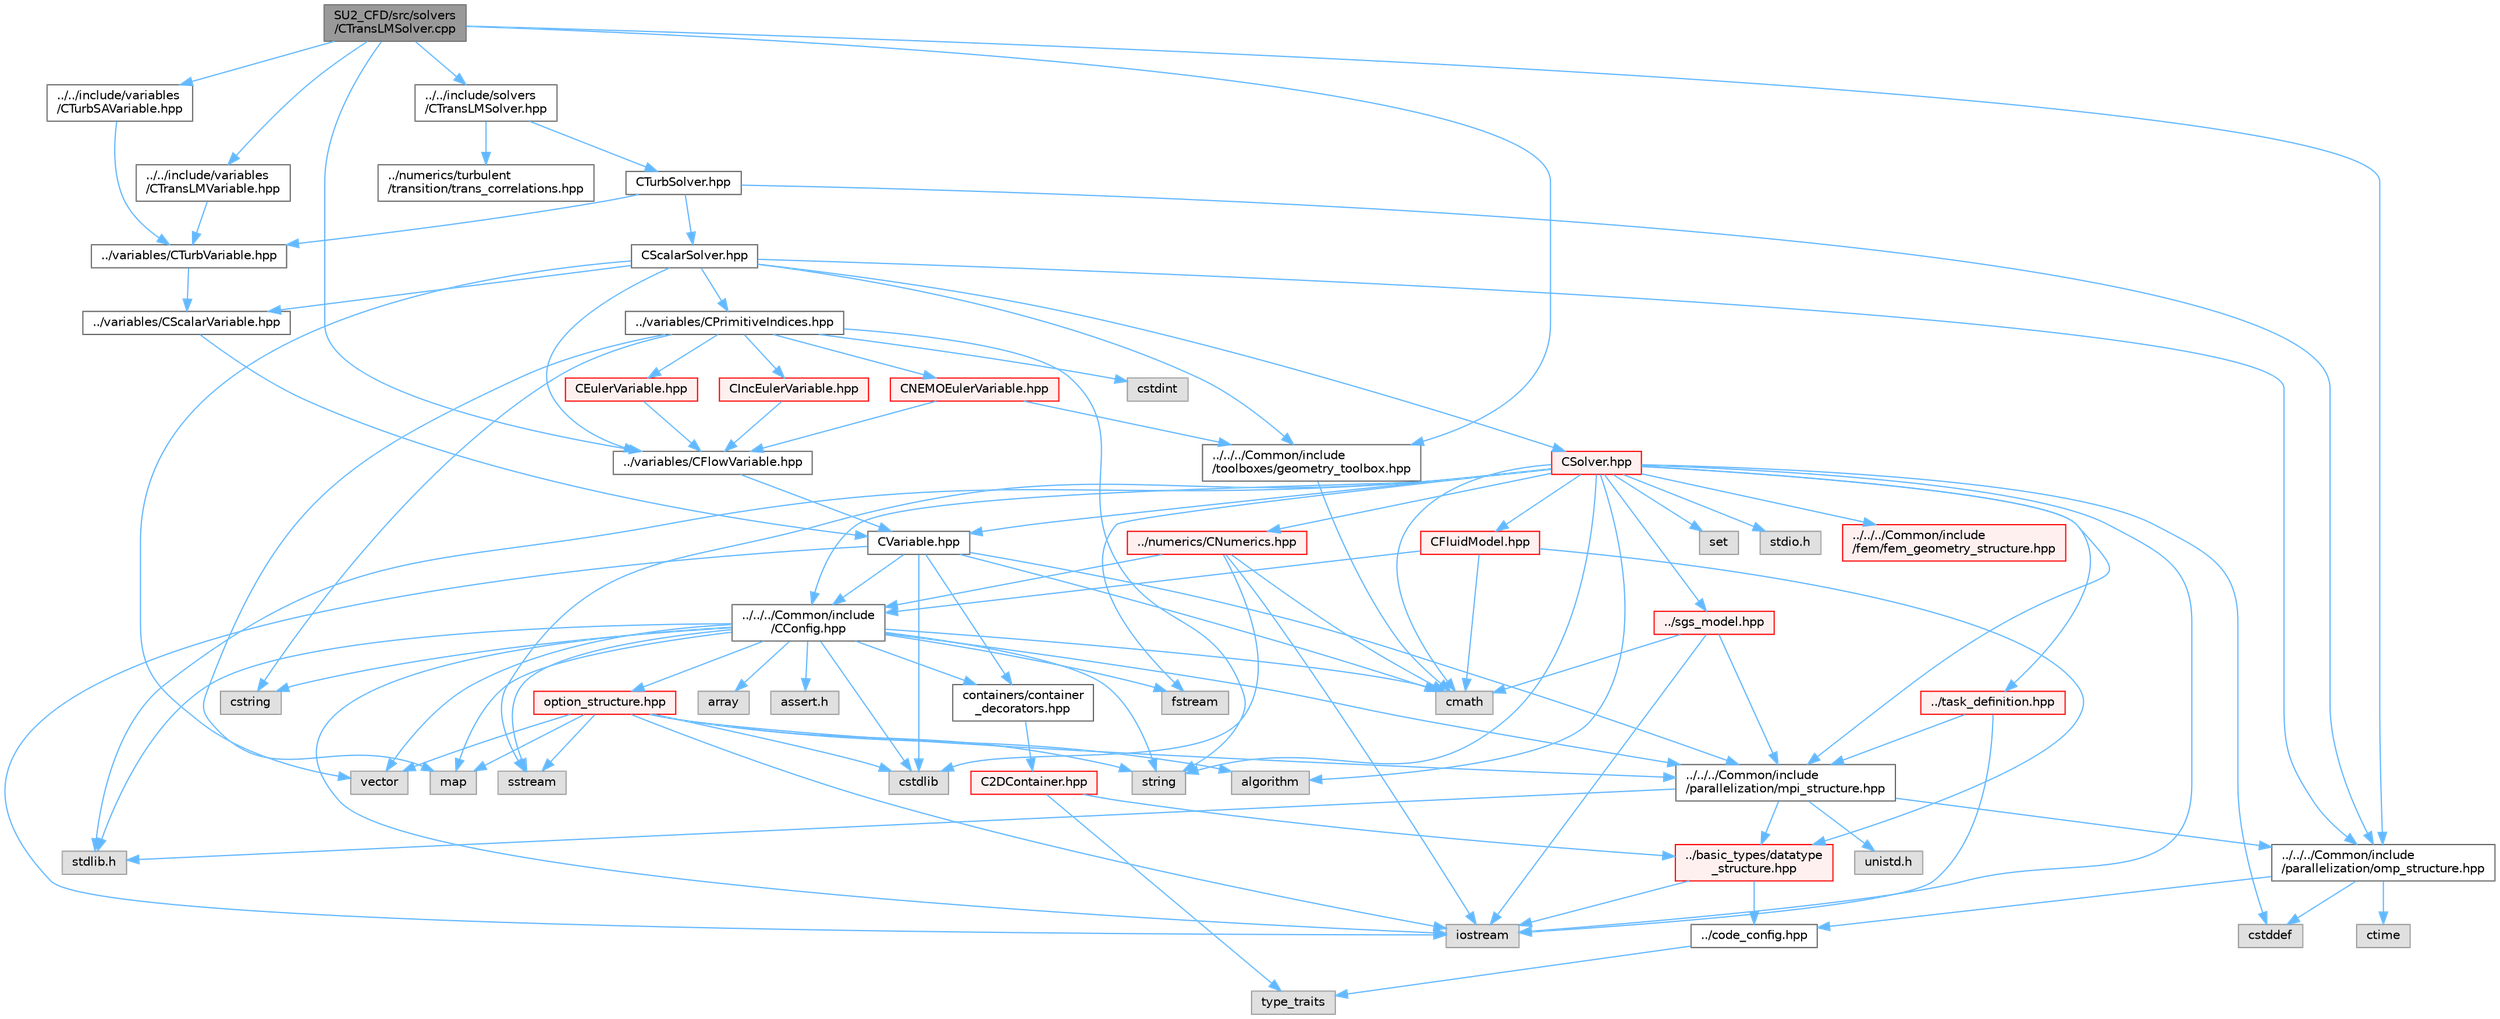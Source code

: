 digraph "SU2_CFD/src/solvers/CTransLMSolver.cpp"
{
 // LATEX_PDF_SIZE
  bgcolor="transparent";
  edge [fontname=Helvetica,fontsize=10,labelfontname=Helvetica,labelfontsize=10];
  node [fontname=Helvetica,fontsize=10,shape=box,height=0.2,width=0.4];
  Node1 [id="Node000001",label="SU2_CFD/src/solvers\l/CTransLMSolver.cpp",height=0.2,width=0.4,color="gray40", fillcolor="grey60", style="filled", fontcolor="black",tooltip="Main subroutines for Langtry-Menter Transition model solver."];
  Node1 -> Node2 [id="edge1_Node000001_Node000002",color="steelblue1",style="solid",tooltip=" "];
  Node2 [id="Node000002",label="../../include/solvers\l/CTransLMSolver.hpp",height=0.2,width=0.4,color="grey40", fillcolor="white", style="filled",URL="$CTransLMSolver_8hpp.html",tooltip="Headers of the CTransLMSolver class."];
  Node2 -> Node3 [id="edge2_Node000002_Node000003",color="steelblue1",style="solid",tooltip=" "];
  Node3 [id="Node000003",label="CTurbSolver.hpp",height=0.2,width=0.4,color="grey40", fillcolor="white", style="filled",URL="$CTurbSolver_8hpp.html",tooltip="Headers of the CTurbSolver class."];
  Node3 -> Node4 [id="edge3_Node000003_Node000004",color="steelblue1",style="solid",tooltip=" "];
  Node4 [id="Node000004",label="CScalarSolver.hpp",height=0.2,width=0.4,color="grey40", fillcolor="white", style="filled",URL="$CScalarSolver_8hpp.html",tooltip="Headers of the CScalarSolver class."];
  Node4 -> Node5 [id="edge4_Node000004_Node000005",color="steelblue1",style="solid",tooltip=" "];
  Node5 [id="Node000005",label="vector",height=0.2,width=0.4,color="grey60", fillcolor="#E0E0E0", style="filled",tooltip=" "];
  Node4 -> Node6 [id="edge5_Node000004_Node000006",color="steelblue1",style="solid",tooltip=" "];
  Node6 [id="Node000006",label="../../../Common/include\l/parallelization/omp_structure.hpp",height=0.2,width=0.4,color="grey40", fillcolor="white", style="filled",URL="$omp__structure_8hpp.html",tooltip="OpenMP interface header, provides compatibility functions if the code is built without OpenMP support..."];
  Node6 -> Node7 [id="edge6_Node000006_Node000007",color="steelblue1",style="solid",tooltip=" "];
  Node7 [id="Node000007",label="cstddef",height=0.2,width=0.4,color="grey60", fillcolor="#E0E0E0", style="filled",tooltip=" "];
  Node6 -> Node8 [id="edge7_Node000006_Node000008",color="steelblue1",style="solid",tooltip=" "];
  Node8 [id="Node000008",label="../code_config.hpp",height=0.2,width=0.4,color="grey40", fillcolor="white", style="filled",URL="$code__config_8hpp.html",tooltip="Header file for collecting common macros, definitions and type configurations."];
  Node8 -> Node9 [id="edge8_Node000008_Node000009",color="steelblue1",style="solid",tooltip=" "];
  Node9 [id="Node000009",label="type_traits",height=0.2,width=0.4,color="grey60", fillcolor="#E0E0E0", style="filled",tooltip=" "];
  Node6 -> Node10 [id="edge9_Node000006_Node000010",color="steelblue1",style="solid",tooltip=" "];
  Node10 [id="Node000010",label="ctime",height=0.2,width=0.4,color="grey60", fillcolor="#E0E0E0", style="filled",tooltip=" "];
  Node4 -> Node11 [id="edge10_Node000004_Node000011",color="steelblue1",style="solid",tooltip=" "];
  Node11 [id="Node000011",label="../../../Common/include\l/toolboxes/geometry_toolbox.hpp",height=0.2,width=0.4,color="grey40", fillcolor="white", style="filled",URL="$geometry__toolbox_8hpp.html",tooltip="Collection of common lightweight geometry-oriented methods."];
  Node11 -> Node12 [id="edge11_Node000011_Node000012",color="steelblue1",style="solid",tooltip=" "];
  Node12 [id="Node000012",label="cmath",height=0.2,width=0.4,color="grey60", fillcolor="#E0E0E0", style="filled",tooltip=" "];
  Node4 -> Node13 [id="edge12_Node000004_Node000013",color="steelblue1",style="solid",tooltip=" "];
  Node13 [id="Node000013",label="../variables/CScalarVariable.hpp",height=0.2,width=0.4,color="grey40", fillcolor="white", style="filled",URL="$CScalarVariable_8hpp.html",tooltip="Base class for defining the shared variables of scalar solvers."];
  Node13 -> Node14 [id="edge13_Node000013_Node000014",color="steelblue1",style="solid",tooltip=" "];
  Node14 [id="Node000014",label="CVariable.hpp",height=0.2,width=0.4,color="grey40", fillcolor="white", style="filled",URL="$CVariable_8hpp.html",tooltip="Declaration and inlines of the parent class for defining problem variables, function definitions in f..."];
  Node14 -> Node15 [id="edge14_Node000014_Node000015",color="steelblue1",style="solid",tooltip=" "];
  Node15 [id="Node000015",label="../../../Common/include\l/parallelization/mpi_structure.hpp",height=0.2,width=0.4,color="grey40", fillcolor="white", style="filled",URL="$mpi__structure_8hpp.html",tooltip="Headers of the mpi interface for generalized datatypes. The subroutines and functions are in the mpi_..."];
  Node15 -> Node16 [id="edge15_Node000015_Node000016",color="steelblue1",style="solid",tooltip=" "];
  Node16 [id="Node000016",label="stdlib.h",height=0.2,width=0.4,color="grey60", fillcolor="#E0E0E0", style="filled",tooltip=" "];
  Node15 -> Node17 [id="edge16_Node000015_Node000017",color="steelblue1",style="solid",tooltip=" "];
  Node17 [id="Node000017",label="../basic_types/datatype\l_structure.hpp",height=0.2,width=0.4,color="red", fillcolor="#FFF0F0", style="filled",URL="$datatype__structure_8hpp.html",tooltip="Headers for generalized datatypes, defines an interface for AD types."];
  Node17 -> Node18 [id="edge17_Node000017_Node000018",color="steelblue1",style="solid",tooltip=" "];
  Node18 [id="Node000018",label="iostream",height=0.2,width=0.4,color="grey60", fillcolor="#E0E0E0", style="filled",tooltip=" "];
  Node17 -> Node8 [id="edge18_Node000017_Node000008",color="steelblue1",style="solid",tooltip=" "];
  Node15 -> Node22 [id="edge19_Node000015_Node000022",color="steelblue1",style="solid",tooltip=" "];
  Node22 [id="Node000022",label="unistd.h",height=0.2,width=0.4,color="grey60", fillcolor="#E0E0E0", style="filled",tooltip=" "];
  Node15 -> Node6 [id="edge20_Node000015_Node000006",color="steelblue1",style="solid",tooltip=" "];
  Node14 -> Node12 [id="edge21_Node000014_Node000012",color="steelblue1",style="solid",tooltip=" "];
  Node14 -> Node18 [id="edge22_Node000014_Node000018",color="steelblue1",style="solid",tooltip=" "];
  Node14 -> Node23 [id="edge23_Node000014_Node000023",color="steelblue1",style="solid",tooltip=" "];
  Node23 [id="Node000023",label="cstdlib",height=0.2,width=0.4,color="grey60", fillcolor="#E0E0E0", style="filled",tooltip=" "];
  Node14 -> Node24 [id="edge24_Node000014_Node000024",color="steelblue1",style="solid",tooltip=" "];
  Node24 [id="Node000024",label="../../../Common/include\l/CConfig.hpp",height=0.2,width=0.4,color="grey40", fillcolor="white", style="filled",URL="$CConfig_8hpp.html",tooltip="All the information about the definition of the physical problem. The subroutines and functions are i..."];
  Node24 -> Node15 [id="edge25_Node000024_Node000015",color="steelblue1",style="solid",tooltip=" "];
  Node24 -> Node18 [id="edge26_Node000024_Node000018",color="steelblue1",style="solid",tooltip=" "];
  Node24 -> Node23 [id="edge27_Node000024_Node000023",color="steelblue1",style="solid",tooltip=" "];
  Node24 -> Node25 [id="edge28_Node000024_Node000025",color="steelblue1",style="solid",tooltip=" "];
  Node25 [id="Node000025",label="fstream",height=0.2,width=0.4,color="grey60", fillcolor="#E0E0E0", style="filled",tooltip=" "];
  Node24 -> Node26 [id="edge29_Node000024_Node000026",color="steelblue1",style="solid",tooltip=" "];
  Node26 [id="Node000026",label="sstream",height=0.2,width=0.4,color="grey60", fillcolor="#E0E0E0", style="filled",tooltip=" "];
  Node24 -> Node27 [id="edge30_Node000024_Node000027",color="steelblue1",style="solid",tooltip=" "];
  Node27 [id="Node000027",label="string",height=0.2,width=0.4,color="grey60", fillcolor="#E0E0E0", style="filled",tooltip=" "];
  Node24 -> Node28 [id="edge31_Node000024_Node000028",color="steelblue1",style="solid",tooltip=" "];
  Node28 [id="Node000028",label="cstring",height=0.2,width=0.4,color="grey60", fillcolor="#E0E0E0", style="filled",tooltip=" "];
  Node24 -> Node5 [id="edge32_Node000024_Node000005",color="steelblue1",style="solid",tooltip=" "];
  Node24 -> Node29 [id="edge33_Node000024_Node000029",color="steelblue1",style="solid",tooltip=" "];
  Node29 [id="Node000029",label="array",height=0.2,width=0.4,color="grey60", fillcolor="#E0E0E0", style="filled",tooltip=" "];
  Node24 -> Node16 [id="edge34_Node000024_Node000016",color="steelblue1",style="solid",tooltip=" "];
  Node24 -> Node12 [id="edge35_Node000024_Node000012",color="steelblue1",style="solid",tooltip=" "];
  Node24 -> Node30 [id="edge36_Node000024_Node000030",color="steelblue1",style="solid",tooltip=" "];
  Node30 [id="Node000030",label="map",height=0.2,width=0.4,color="grey60", fillcolor="#E0E0E0", style="filled",tooltip=" "];
  Node24 -> Node31 [id="edge37_Node000024_Node000031",color="steelblue1",style="solid",tooltip=" "];
  Node31 [id="Node000031",label="assert.h",height=0.2,width=0.4,color="grey60", fillcolor="#E0E0E0", style="filled",tooltip=" "];
  Node24 -> Node32 [id="edge38_Node000024_Node000032",color="steelblue1",style="solid",tooltip=" "];
  Node32 [id="Node000032",label="option_structure.hpp",height=0.2,width=0.4,color="red", fillcolor="#FFF0F0", style="filled",URL="$option__structure_8hpp.html",tooltip="Defines classes for referencing options for easy input in CConfig."];
  Node32 -> Node15 [id="edge39_Node000032_Node000015",color="steelblue1",style="solid",tooltip=" "];
  Node32 -> Node18 [id="edge40_Node000032_Node000018",color="steelblue1",style="solid",tooltip=" "];
  Node32 -> Node26 [id="edge41_Node000032_Node000026",color="steelblue1",style="solid",tooltip=" "];
  Node32 -> Node27 [id="edge42_Node000032_Node000027",color="steelblue1",style="solid",tooltip=" "];
  Node32 -> Node5 [id="edge43_Node000032_Node000005",color="steelblue1",style="solid",tooltip=" "];
  Node32 -> Node30 [id="edge44_Node000032_Node000030",color="steelblue1",style="solid",tooltip=" "];
  Node32 -> Node23 [id="edge45_Node000032_Node000023",color="steelblue1",style="solid",tooltip=" "];
  Node32 -> Node33 [id="edge46_Node000032_Node000033",color="steelblue1",style="solid",tooltip=" "];
  Node33 [id="Node000033",label="algorithm",height=0.2,width=0.4,color="grey60", fillcolor="#E0E0E0", style="filled",tooltip=" "];
  Node24 -> Node35 [id="edge47_Node000024_Node000035",color="steelblue1",style="solid",tooltip=" "];
  Node35 [id="Node000035",label="containers/container\l_decorators.hpp",height=0.2,width=0.4,color="grey40", fillcolor="white", style="filled",URL="$container__decorators_8hpp.html",tooltip="Collection of small classes that decorate C2DContainer to augment its functionality,..."];
  Node35 -> Node36 [id="edge48_Node000035_Node000036",color="steelblue1",style="solid",tooltip=" "];
  Node36 [id="Node000036",label="C2DContainer.hpp",height=0.2,width=0.4,color="red", fillcolor="#FFF0F0", style="filled",URL="$C2DContainer_8hpp.html",tooltip="A templated vector/matrix object."];
  Node36 -> Node17 [id="edge49_Node000036_Node000017",color="steelblue1",style="solid",tooltip=" "];
  Node36 -> Node9 [id="edge50_Node000036_Node000009",color="steelblue1",style="solid",tooltip=" "];
  Node14 -> Node35 [id="edge51_Node000014_Node000035",color="steelblue1",style="solid",tooltip=" "];
  Node4 -> Node45 [id="edge52_Node000004_Node000045",color="steelblue1",style="solid",tooltip=" "];
  Node45 [id="Node000045",label="../variables/CFlowVariable.hpp",height=0.2,width=0.4,color="grey40", fillcolor="white", style="filled",URL="$CFlowVariable_8hpp.html",tooltip="Class for defining the common variables of flow solvers."];
  Node45 -> Node14 [id="edge53_Node000045_Node000014",color="steelblue1",style="solid",tooltip=" "];
  Node4 -> Node46 [id="edge54_Node000004_Node000046",color="steelblue1",style="solid",tooltip=" "];
  Node46 [id="Node000046",label="../variables/CPrimitiveIndices.hpp",height=0.2,width=0.4,color="grey40", fillcolor="white", style="filled",URL="$CPrimitiveIndices_8hpp.html",tooltip="Abstract representation of flow primitive variable indices that tries to be efficient."];
  Node46 -> Node40 [id="edge55_Node000046_Node000040",color="steelblue1",style="solid",tooltip=" "];
  Node40 [id="Node000040",label="cstdint",height=0.2,width=0.4,color="grey60", fillcolor="#E0E0E0", style="filled",tooltip=" "];
  Node46 -> Node28 [id="edge56_Node000046_Node000028",color="steelblue1",style="solid",tooltip=" "];
  Node46 -> Node30 [id="edge57_Node000046_Node000030",color="steelblue1",style="solid",tooltip=" "];
  Node46 -> Node27 [id="edge58_Node000046_Node000027",color="steelblue1",style="solid",tooltip=" "];
  Node46 -> Node47 [id="edge59_Node000046_Node000047",color="steelblue1",style="solid",tooltip=" "];
  Node47 [id="Node000047",label="CEulerVariable.hpp",height=0.2,width=0.4,color="red", fillcolor="#FFF0F0", style="filled",URL="$CEulerVariable_8hpp.html",tooltip="Class for defining the variables of the compressible Euler solver."];
  Node47 -> Node45 [id="edge60_Node000047_Node000045",color="steelblue1",style="solid",tooltip=" "];
  Node46 -> Node49 [id="edge61_Node000046_Node000049",color="steelblue1",style="solid",tooltip=" "];
  Node49 [id="Node000049",label="CIncEulerVariable.hpp",height=0.2,width=0.4,color="red", fillcolor="#FFF0F0", style="filled",URL="$CIncEulerVariable_8hpp.html",tooltip="Class for defining the variables of the incompressible Euler solver."];
  Node49 -> Node45 [id="edge62_Node000049_Node000045",color="steelblue1",style="solid",tooltip=" "];
  Node46 -> Node50 [id="edge63_Node000046_Node000050",color="steelblue1",style="solid",tooltip=" "];
  Node50 [id="Node000050",label="CNEMOEulerVariable.hpp",height=0.2,width=0.4,color="red", fillcolor="#FFF0F0", style="filled",URL="$CNEMOEulerVariable_8hpp.html",tooltip="Class for defining the variables of the compressible NEMO Euler solver."];
  Node50 -> Node45 [id="edge64_Node000050_Node000045",color="steelblue1",style="solid",tooltip=" "];
  Node50 -> Node11 [id="edge65_Node000050_Node000011",color="steelblue1",style="solid",tooltip=" "];
  Node4 -> Node57 [id="edge66_Node000004_Node000057",color="steelblue1",style="solid",tooltip=" "];
  Node57 [id="Node000057",label="CSolver.hpp",height=0.2,width=0.4,color="red", fillcolor="#FFF0F0", style="filled",URL="$CSolver_8hpp.html",tooltip="Headers of the CSolver class which is inherited by all of the other solvers."];
  Node57 -> Node15 [id="edge67_Node000057_Node000015",color="steelblue1",style="solid",tooltip=" "];
  Node57 -> Node12 [id="edge68_Node000057_Node000012",color="steelblue1",style="solid",tooltip=" "];
  Node57 -> Node7 [id="edge69_Node000057_Node000007",color="steelblue1",style="solid",tooltip=" "];
  Node57 -> Node27 [id="edge70_Node000057_Node000027",color="steelblue1",style="solid",tooltip=" "];
  Node57 -> Node25 [id="edge71_Node000057_Node000025",color="steelblue1",style="solid",tooltip=" "];
  Node57 -> Node26 [id="edge72_Node000057_Node000026",color="steelblue1",style="solid",tooltip=" "];
  Node57 -> Node33 [id="edge73_Node000057_Node000033",color="steelblue1",style="solid",tooltip=" "];
  Node57 -> Node18 [id="edge74_Node000057_Node000018",color="steelblue1",style="solid",tooltip=" "];
  Node57 -> Node58 [id="edge75_Node000057_Node000058",color="steelblue1",style="solid",tooltip=" "];
  Node58 [id="Node000058",label="set",height=0.2,width=0.4,color="grey60", fillcolor="#E0E0E0", style="filled",tooltip=" "];
  Node57 -> Node16 [id="edge76_Node000057_Node000016",color="steelblue1",style="solid",tooltip=" "];
  Node57 -> Node59 [id="edge77_Node000057_Node000059",color="steelblue1",style="solid",tooltip=" "];
  Node59 [id="Node000059",label="stdio.h",height=0.2,width=0.4,color="grey60", fillcolor="#E0E0E0", style="filled",tooltip=" "];
  Node57 -> Node52 [id="edge78_Node000057_Node000052",color="steelblue1",style="solid",tooltip=" "];
  Node52 [id="Node000052",label="CFluidModel.hpp",height=0.2,width=0.4,color="red", fillcolor="#FFF0F0", style="filled",URL="$CFluidModel_8hpp.html",tooltip="Defines the main fluid model class for thermophysical properties."];
  Node52 -> Node12 [id="edge79_Node000052_Node000012",color="steelblue1",style="solid",tooltip=" "];
  Node52 -> Node24 [id="edge80_Node000052_Node000024",color="steelblue1",style="solid",tooltip=" "];
  Node52 -> Node17 [id="edge81_Node000052_Node000017",color="steelblue1",style="solid",tooltip=" "];
  Node57 -> Node60 [id="edge82_Node000057_Node000060",color="steelblue1",style="solid",tooltip=" "];
  Node60 [id="Node000060",label="../task_definition.hpp",height=0.2,width=0.4,color="red", fillcolor="#FFF0F0", style="filled",URL="$task__definition_8hpp.html",tooltip="Header of the task definition class for the SU2 solvers."];
  Node60 -> Node15 [id="edge83_Node000060_Node000015",color="steelblue1",style="solid",tooltip=" "];
  Node60 -> Node18 [id="edge84_Node000060_Node000018",color="steelblue1",style="solid",tooltip=" "];
  Node57 -> Node62 [id="edge85_Node000057_Node000062",color="steelblue1",style="solid",tooltip=" "];
  Node62 [id="Node000062",label="../numerics/CNumerics.hpp",height=0.2,width=0.4,color="red", fillcolor="#FFF0F0", style="filled",URL="$CNumerics_8hpp.html",tooltip="Declaration of the base numerics class, the implementation is in the CNumerics.cpp file."];
  Node62 -> Node12 [id="edge86_Node000062_Node000012",color="steelblue1",style="solid",tooltip=" "];
  Node62 -> Node18 [id="edge87_Node000062_Node000018",color="steelblue1",style="solid",tooltip=" "];
  Node62 -> Node23 [id="edge88_Node000062_Node000023",color="steelblue1",style="solid",tooltip=" "];
  Node62 -> Node24 [id="edge89_Node000062_Node000024",color="steelblue1",style="solid",tooltip=" "];
  Node57 -> Node64 [id="edge90_Node000057_Node000064",color="steelblue1",style="solid",tooltip=" "];
  Node64 [id="Node000064",label="../sgs_model.hpp",height=0.2,width=0.4,color="red", fillcolor="#FFF0F0", style="filled",URL="$sgs__model_8hpp.html",tooltip="Headers of the LES subgrid scale models of the SU2 solvers."];
  Node64 -> Node15 [id="edge91_Node000064_Node000015",color="steelblue1",style="solid",tooltip=" "];
  Node64 -> Node18 [id="edge92_Node000064_Node000018",color="steelblue1",style="solid",tooltip=" "];
  Node64 -> Node12 [id="edge93_Node000064_Node000012",color="steelblue1",style="solid",tooltip=" "];
  Node57 -> Node66 [id="edge94_Node000057_Node000066",color="steelblue1",style="solid",tooltip=" "];
  Node66 [id="Node000066",label="../../../Common/include\l/fem/fem_geometry_structure.hpp",height=0.2,width=0.4,color="red", fillcolor="#FFF0F0", style="filled",URL="$fem__geometry__structure_8hpp.html",tooltip="Headers of the main subroutines for creating the geometrical structure for the FEM solver...."];
  Node57 -> Node24 [id="edge95_Node000057_Node000024",color="steelblue1",style="solid",tooltip=" "];
  Node57 -> Node14 [id="edge96_Node000057_Node000014",color="steelblue1",style="solid",tooltip=" "];
  Node3 -> Node99 [id="edge97_Node000003_Node000099",color="steelblue1",style="solid",tooltip=" "];
  Node99 [id="Node000099",label="../variables/CTurbVariable.hpp",height=0.2,width=0.4,color="grey40", fillcolor="white", style="filled",URL="$CTurbVariable_8hpp.html",tooltip="Base class for defining the variables of the turbulence model."];
  Node99 -> Node13 [id="edge98_Node000099_Node000013",color="steelblue1",style="solid",tooltip=" "];
  Node3 -> Node6 [id="edge99_Node000003_Node000006",color="steelblue1",style="solid",tooltip=" "];
  Node2 -> Node100 [id="edge100_Node000002_Node000100",color="steelblue1",style="solid",tooltip=" "];
  Node100 [id="Node000100",label="../numerics/turbulent\l/transition/trans_correlations.hpp",height=0.2,width=0.4,color="grey40", fillcolor="white", style="filled",URL="$trans__correlations_8hpp.html",tooltip="Numerics class for the LM model's correlation functions."];
  Node1 -> Node101 [id="edge101_Node000001_Node000101",color="steelblue1",style="solid",tooltip=" "];
  Node101 [id="Node000101",label="../../include/variables\l/CTransLMVariable.hpp",height=0.2,width=0.4,color="grey40", fillcolor="white", style="filled",URL="$CTransLMVariable_8hpp.html",tooltip="Declaration of the variables of the transition model."];
  Node101 -> Node99 [id="edge102_Node000101_Node000099",color="steelblue1",style="solid",tooltip=" "];
  Node1 -> Node45 [id="edge103_Node000001_Node000045",color="steelblue1",style="solid",tooltip=" "];
  Node1 -> Node102 [id="edge104_Node000001_Node000102",color="steelblue1",style="solid",tooltip=" "];
  Node102 [id="Node000102",label="../../include/variables\l/CTurbSAVariable.hpp",height=0.2,width=0.4,color="grey40", fillcolor="white", style="filled",URL="$CTurbSAVariable_8hpp.html",tooltip="Declaration of the variables of the SA turbulence model."];
  Node102 -> Node99 [id="edge105_Node000102_Node000099",color="steelblue1",style="solid",tooltip=" "];
  Node1 -> Node6 [id="edge106_Node000001_Node000006",color="steelblue1",style="solid",tooltip=" "];
  Node1 -> Node11 [id="edge107_Node000001_Node000011",color="steelblue1",style="solid",tooltip=" "];
}
